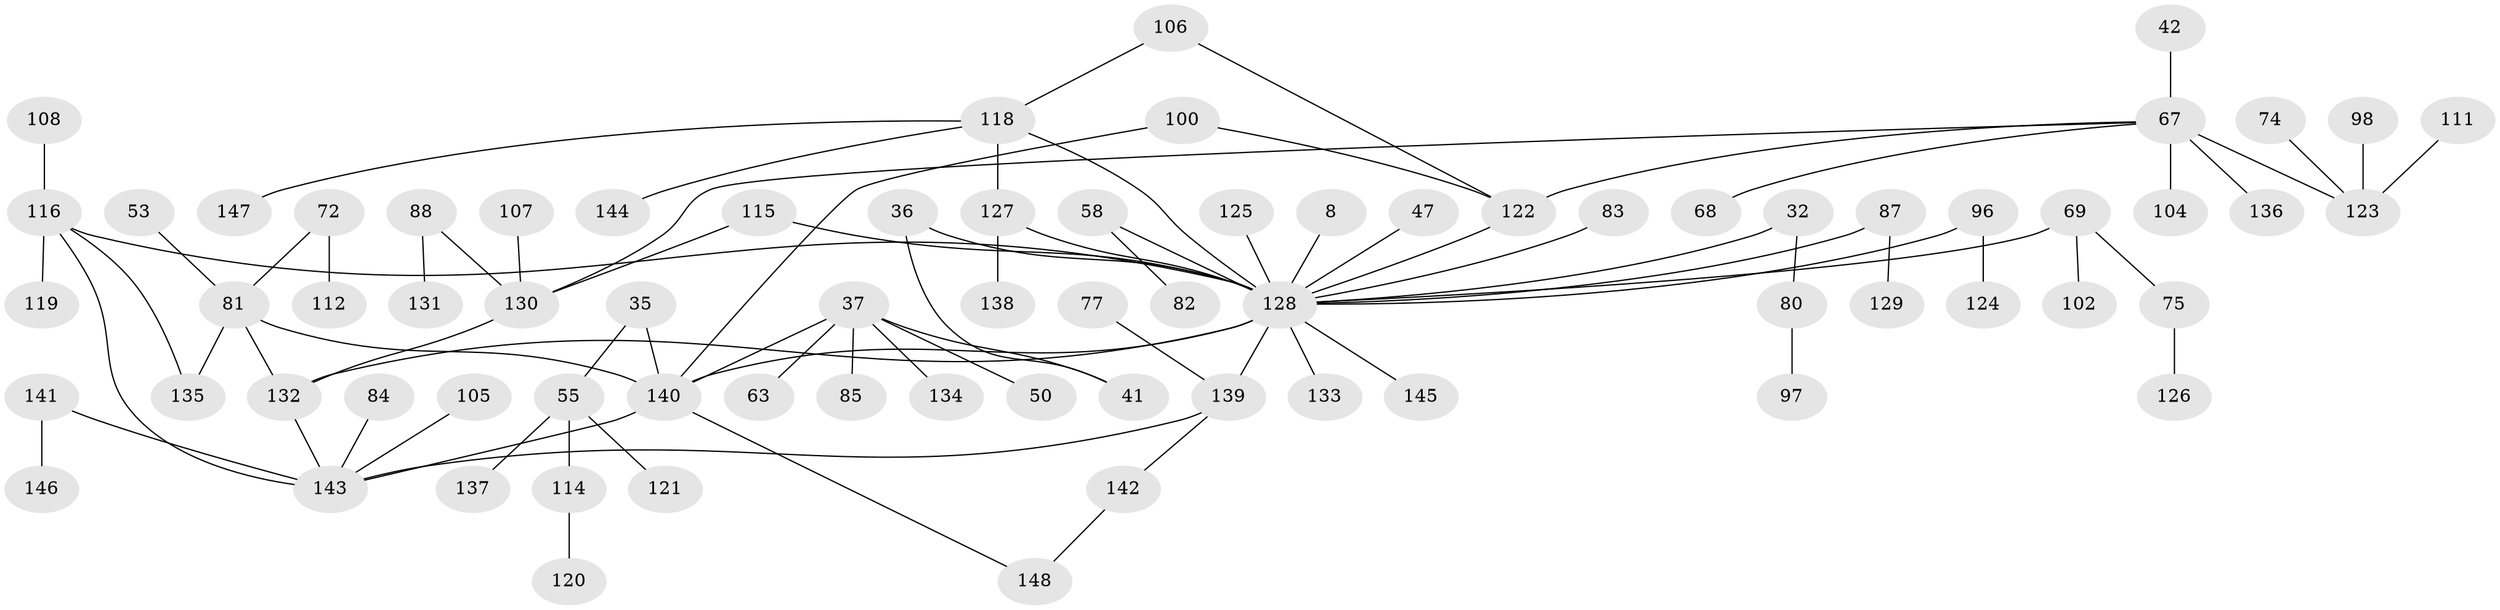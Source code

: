 // original degree distribution, {7: 0.02027027027027027, 3: 0.16216216216216217, 4: 0.10135135135135136, 9: 0.006756756756756757, 1: 0.3783783783783784, 5: 0.02702702702702703, 2: 0.2972972972972973, 6: 0.006756756756756757}
// Generated by graph-tools (version 1.1) at 2025/42/03/09/25 04:42:39]
// undirected, 74 vertices, 85 edges
graph export_dot {
graph [start="1"]
  node [color=gray90,style=filled];
  8;
  32;
  35;
  36;
  37 [super="+19"];
  41;
  42;
  47;
  50;
  53;
  55;
  58 [super="+57"];
  63;
  67 [super="+48"];
  68;
  69 [super="+51"];
  72;
  74;
  75;
  77;
  80;
  81 [super="+16"];
  82;
  83;
  84;
  85;
  87;
  88 [super="+56"];
  96;
  97;
  98;
  100 [super="+30+90+99"];
  102;
  104;
  105;
  106;
  107;
  108;
  111;
  112;
  114;
  115;
  116 [super="+76+79+110+109"];
  118 [super="+61+65"];
  119;
  120;
  121;
  122 [super="+60+52"];
  123 [super="+59"];
  124;
  125;
  126;
  127 [super="+113"];
  128 [super="+1+3+2+5+7+20+44+25"];
  129;
  130 [super="+27+46+66+71"];
  131;
  132 [super="+9+12"];
  133;
  134;
  135;
  136;
  137;
  138;
  139 [super="+86+54+117+64"];
  140 [super="+49+26"];
  141;
  142;
  143 [super="+101+103"];
  144;
  145;
  146;
  147;
  148;
  8 -- 128;
  32 -- 80;
  32 -- 128;
  35 -- 55;
  35 -- 140;
  36 -- 41;
  36 -- 128;
  37 -- 50;
  37 -- 63;
  37 -- 85;
  37 -- 41;
  37 -- 134;
  37 -- 140 [weight=3];
  42 -- 67;
  47 -- 128;
  53 -- 81;
  55 -- 114;
  55 -- 121;
  55 -- 137;
  58 -- 128;
  58 -- 82;
  67 -- 104;
  67 -- 123 [weight=2];
  67 -- 136;
  67 -- 68;
  67 -- 122;
  67 -- 130;
  69 -- 128 [weight=2];
  69 -- 75;
  69 -- 102;
  72 -- 112;
  72 -- 81;
  74 -- 123;
  75 -- 126;
  77 -- 139;
  80 -- 97;
  81 -- 135;
  81 -- 132;
  81 -- 140;
  83 -- 128;
  84 -- 143;
  87 -- 129;
  87 -- 128;
  88 -- 130;
  88 -- 131;
  96 -- 124;
  96 -- 128;
  98 -- 123;
  100 -- 140;
  100 -- 122;
  105 -- 143;
  106 -- 118;
  106 -- 122;
  107 -- 130;
  108 -- 116;
  111 -- 123;
  114 -- 120;
  115 -- 130;
  115 -- 128;
  116 -- 119;
  116 -- 143 [weight=2];
  116 -- 128 [weight=2];
  116 -- 135;
  118 -- 144;
  118 -- 128;
  118 -- 147;
  118 -- 127;
  122 -- 128;
  125 -- 128;
  127 -- 128;
  127 -- 138;
  128 -- 133;
  128 -- 132;
  128 -- 145;
  128 -- 140;
  128 -- 139 [weight=2];
  130 -- 132;
  132 -- 143;
  139 -- 143;
  139 -- 142;
  140 -- 148;
  140 -- 143;
  141 -- 146;
  141 -- 143;
  142 -- 148;
}
